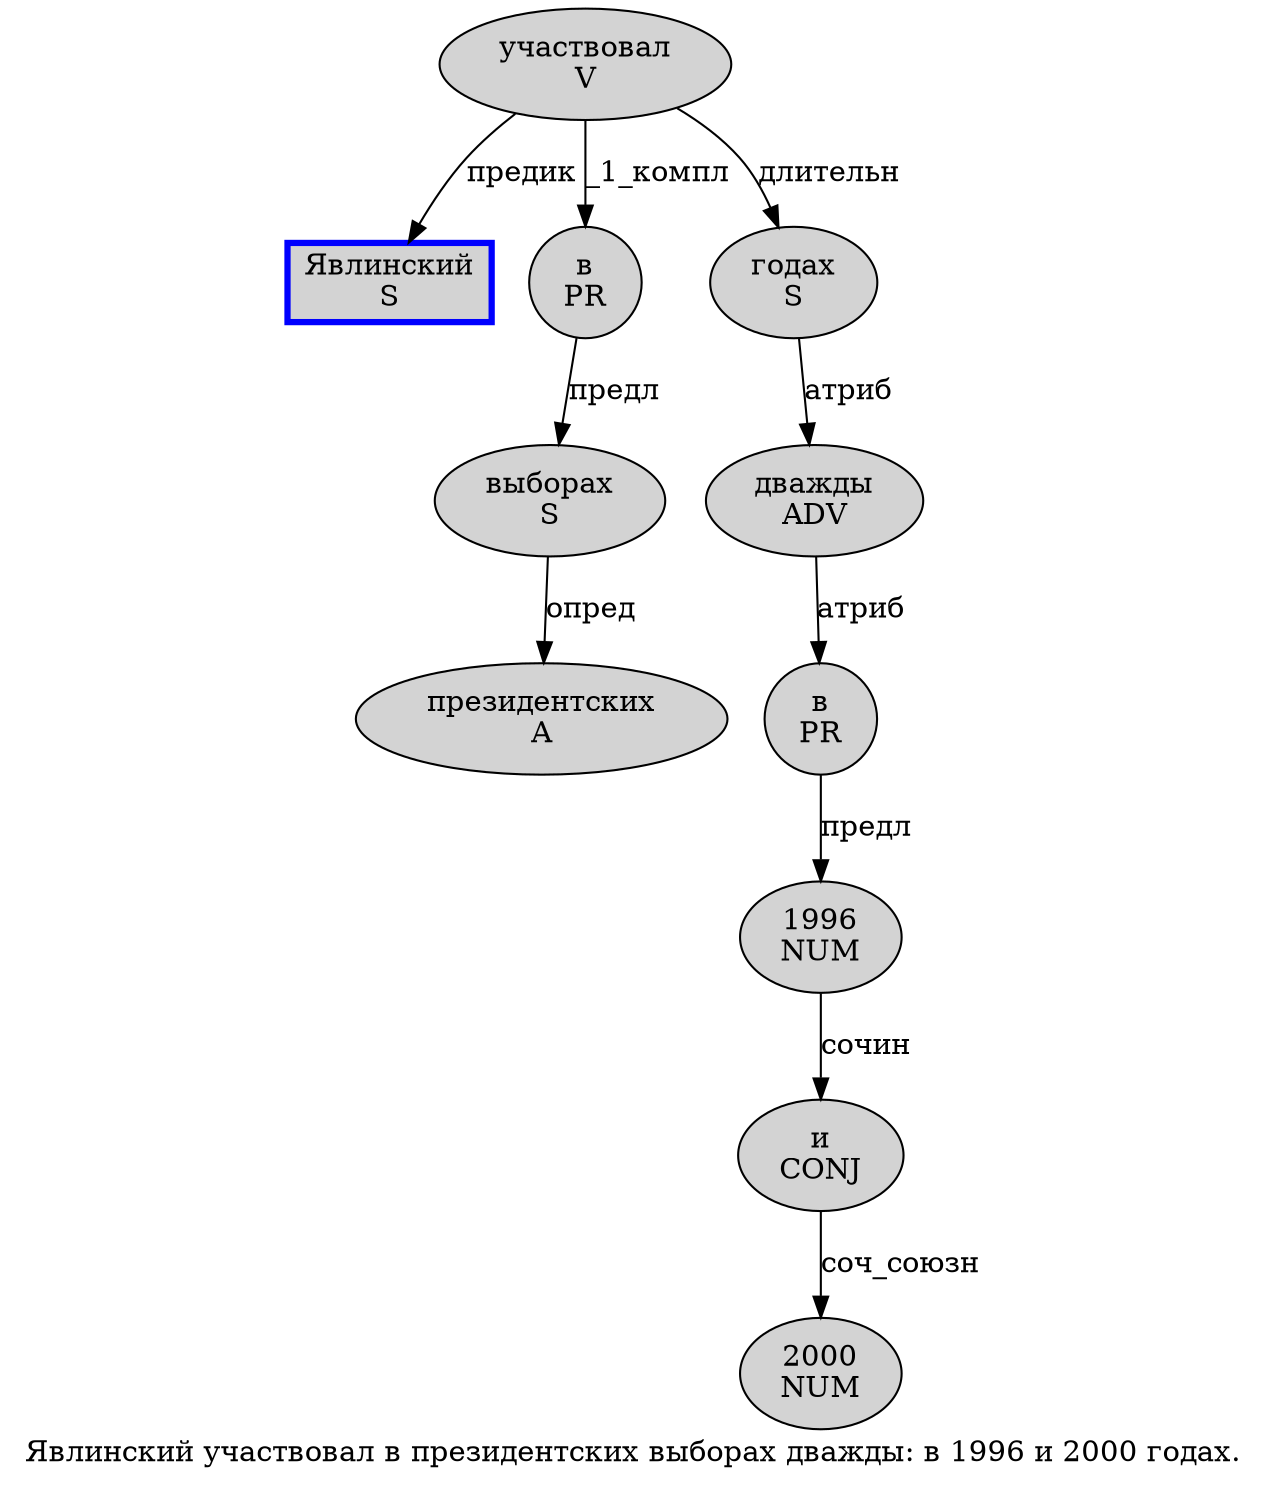 digraph SENTENCE_438 {
	graph [label="Явлинский участвовал в президентских выборах дважды: в 1996 и 2000 годах."]
	node [style=filled]
		0 [label="Явлинский
S" color=blue fillcolor=lightgray penwidth=3 shape=box]
		1 [label="участвовал
V" color="" fillcolor=lightgray penwidth=1 shape=ellipse]
		2 [label="в
PR" color="" fillcolor=lightgray penwidth=1 shape=ellipse]
		3 [label="президентских
A" color="" fillcolor=lightgray penwidth=1 shape=ellipse]
		4 [label="выборах
S" color="" fillcolor=lightgray penwidth=1 shape=ellipse]
		5 [label="дважды
ADV" color="" fillcolor=lightgray penwidth=1 shape=ellipse]
		7 [label="в
PR" color="" fillcolor=lightgray penwidth=1 shape=ellipse]
		8 [label="1996
NUM" color="" fillcolor=lightgray penwidth=1 shape=ellipse]
		9 [label="и
CONJ" color="" fillcolor=lightgray penwidth=1 shape=ellipse]
		10 [label="2000
NUM" color="" fillcolor=lightgray penwidth=1 shape=ellipse]
		11 [label="годах
S" color="" fillcolor=lightgray penwidth=1 shape=ellipse]
			1 -> 0 [label="предик"]
			1 -> 2 [label="_1_компл"]
			1 -> 11 [label="длительн"]
			5 -> 7 [label="атриб"]
			9 -> 10 [label="соч_союзн"]
			4 -> 3 [label="опред"]
			8 -> 9 [label="сочин"]
			11 -> 5 [label="атриб"]
			7 -> 8 [label="предл"]
			2 -> 4 [label="предл"]
}
